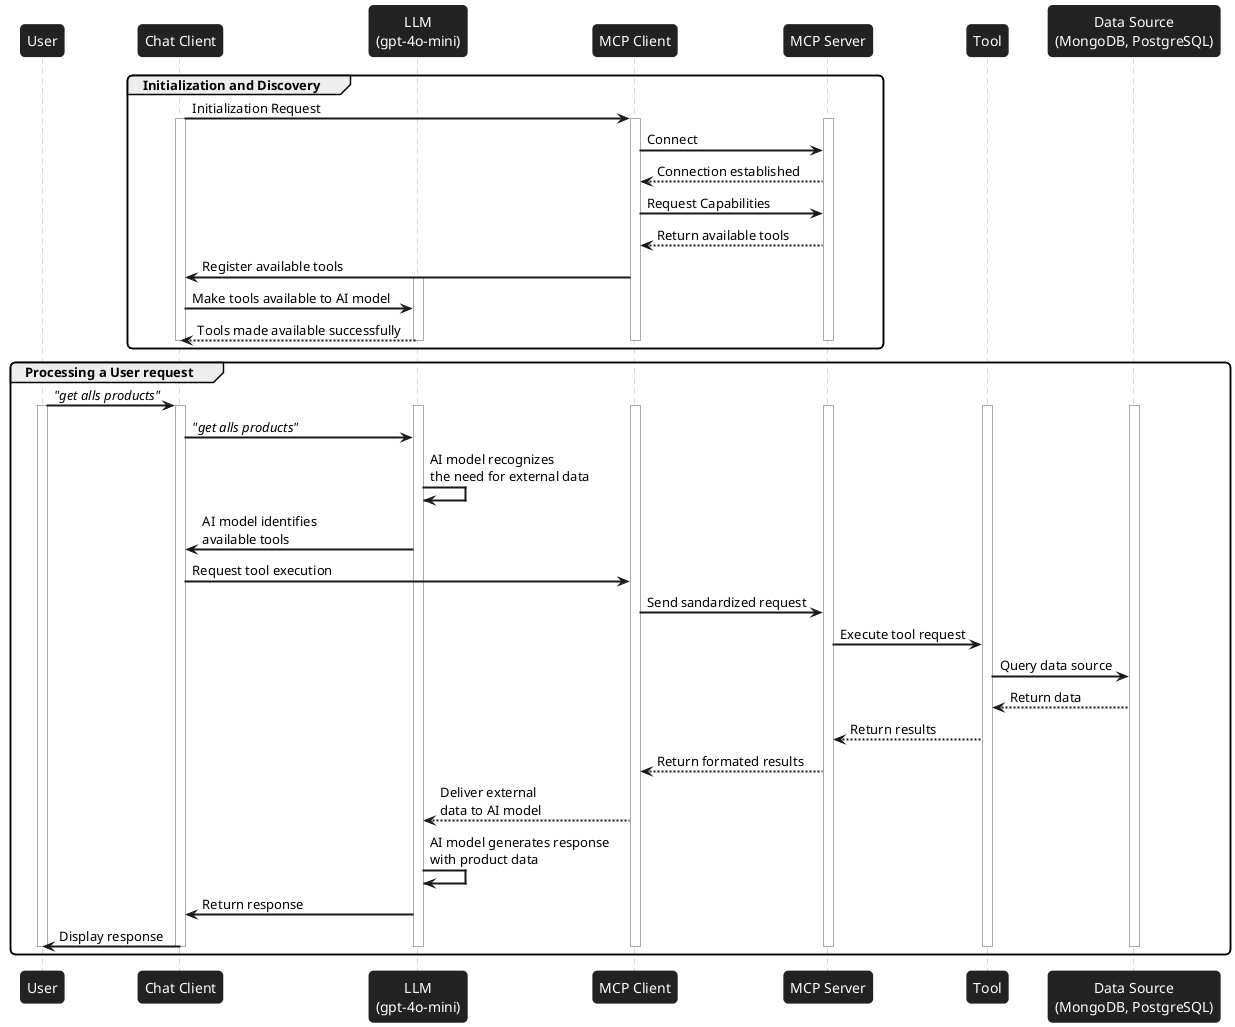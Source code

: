 @startuml
skinparam sequenceArrowThickness 2
skinparam roundcorner 10
skinparam sequenceParticipant {
  BackgroundColor #222222
  BorderColor #222222
  FontColor white
  FontSize 14
}
skinparam sequenceLifeLineBorderColor #AAAAAA
skinparam sequenceGroupFontColor white

participant "User" as User
participant "Chat Client" as Chat
participant "LLM\n(gpt-4o-mini)" as LLM
participant "MCP Client" as Client
participant "MCP Server" as Server
participant "Tool" as Tool
participant "Data Source\n(MongoDB, PostgreSQL)" as DB



group Initialization and Discovery
 

    Chat -> Client: Initialization Request
    activate Chat
    activate Client
    activate Server

    Client -> Server: Connect
    

    Server --> Client: Connection established
    

    Client -> Server: Request Capabilities

        
    Server --> Client: Return available tools

    Client -> Chat: Register available tools
    activate LLM
    Chat -> LLM: Make tools available to AI model
    LLM --> Chat: Tools made available successfully

    deactivate Chat
    deactivate Client
    deactivate Server
    deactivate LLM

end 

group Processing a User request


    User -> Chat: <i>"get alls products"</i>
    activate User
    activate Chat
    activate Client
    activate Server
    activate LLM
    activate Tool
    activate DB
    Chat -> LLM: <i>"get alls products"</i>
    LLM -> LLM: AI model recognizes\nthe need for external data
    LLM -> Chat: AI model identifies\navailable tools
    Chat -> Client: Request tool execution
    Client -> Server: Send sandardized request
    Server -> Tool: Execute tool request
    Tool -> DB: Query data source
    DB --> Tool: Return data
    Tool --> Server: Return results
    Server --> Client: Return formated results
    Client --> LLM: Deliver external \ndata to AI model
    LLM -> LLM: AI model generates response \nwith product data
    LLM -> Chat: Return response
    Chat -> User: Display response


    deactivate User
    deactivate Chat
    deactivate Client
    deactivate Server
    deactivate LLM
    deactivate Tool
    deactivate DB
end
@enduml